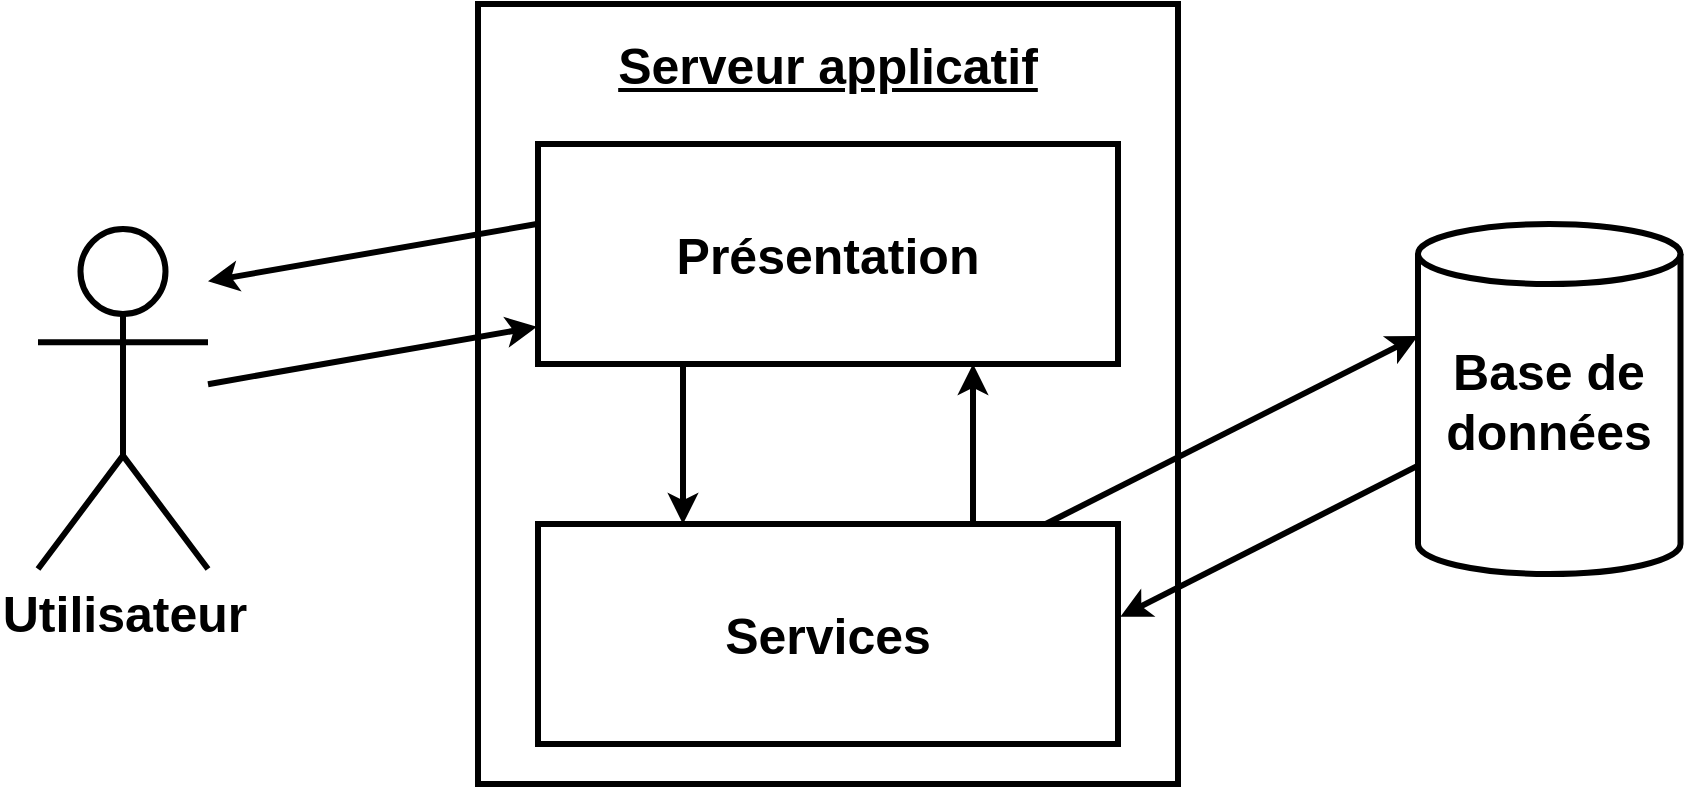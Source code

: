 <mxfile version="13.6.2" type="device"><diagram id="xUvgXcPVJlwOOAR_o3jJ" name="Page-1"><mxGraphModel dx="1185" dy="685" grid="1" gridSize="10" guides="1" tooltips="1" connect="1" arrows="1" fold="1" page="1" pageScale="1" pageWidth="1600" pageHeight="900" math="0" shadow="0"><root><mxCell id="0"/><mxCell id="1" parent="0"/><mxCell id="07txLjOYkn_H7Ov3sICY-1" value="" style="rounded=0;whiteSpace=wrap;html=1;fillColor=none;strokeWidth=3;fontSize=25;" vertex="1" parent="1"><mxGeometry x="440" y="130" width="350" height="390" as="geometry"/></mxCell><mxCell id="07txLjOYkn_H7Ov3sICY-13" style="edgeStyle=none;rounded=0;orthogonalLoop=1;jettySize=auto;html=1;exitX=0.25;exitY=1;exitDx=0;exitDy=0;entryX=0.25;entryY=0;entryDx=0;entryDy=0;fontSize=25;strokeWidth=3;" edge="1" parent="1" source="07txLjOYkn_H7Ov3sICY-2" target="07txLjOYkn_H7Ov3sICY-3"><mxGeometry relative="1" as="geometry"/></mxCell><mxCell id="07txLjOYkn_H7Ov3sICY-2" value="&lt;font style=&quot;font-size: 25px;&quot;&gt;&lt;b style=&quot;font-size: 25px;&quot;&gt;Présentation&lt;/b&gt;&lt;/font&gt;" style="rounded=0;whiteSpace=wrap;html=1;strokeWidth=3;fillColor=none;fontSize=25;" vertex="1" parent="1"><mxGeometry x="470" y="200" width="290" height="110" as="geometry"/></mxCell><mxCell id="07txLjOYkn_H7Ov3sICY-10" style="rounded=0;orthogonalLoop=1;jettySize=auto;html=1;entryX=0;entryY=0.32;entryDx=0;entryDy=0;entryPerimeter=0;fontSize=25;strokeWidth=3;" edge="1" parent="1" source="07txLjOYkn_H7Ov3sICY-3" target="07txLjOYkn_H7Ov3sICY-5"><mxGeometry relative="1" as="geometry"/></mxCell><mxCell id="07txLjOYkn_H7Ov3sICY-14" style="edgeStyle=none;rounded=0;orthogonalLoop=1;jettySize=auto;html=1;exitX=0.75;exitY=0;exitDx=0;exitDy=0;entryX=0.75;entryY=1;entryDx=0;entryDy=0;fontSize=25;strokeWidth=3;" edge="1" parent="1" source="07txLjOYkn_H7Ov3sICY-3" target="07txLjOYkn_H7Ov3sICY-2"><mxGeometry relative="1" as="geometry"/></mxCell><mxCell id="07txLjOYkn_H7Ov3sICY-3" value="&lt;font style=&quot;font-size: 25px;&quot;&gt;&lt;b style=&quot;font-size: 25px;&quot;&gt;Services&lt;/b&gt;&lt;/font&gt;" style="rounded=0;whiteSpace=wrap;html=1;strokeWidth=3;fillColor=none;fontSize=25;" vertex="1" parent="1"><mxGeometry x="470" y="390" width="290" height="110" as="geometry"/></mxCell><mxCell id="07txLjOYkn_H7Ov3sICY-11" style="edgeStyle=none;rounded=0;orthogonalLoop=1;jettySize=auto;html=1;entryX=1.004;entryY=0.422;entryDx=0;entryDy=0;entryPerimeter=0;fontSize=25;strokeWidth=3;" edge="1" parent="1" source="07txLjOYkn_H7Ov3sICY-5" target="07txLjOYkn_H7Ov3sICY-3"><mxGeometry relative="1" as="geometry"/></mxCell><mxCell id="07txLjOYkn_H7Ov3sICY-5" value="&lt;font style=&quot;font-size: 25px;&quot;&gt;&lt;b style=&quot;font-size: 25px;&quot;&gt;Base de données&lt;/b&gt;&lt;/font&gt;" style="shape=cylinder2;whiteSpace=wrap;html=1;boundedLbl=1;backgroundOutline=1;size=15;strokeWidth=3;fillColor=none;fontSize=25;" vertex="1" parent="1"><mxGeometry x="910" y="240" width="131.25" height="175" as="geometry"/></mxCell><mxCell id="07txLjOYkn_H7Ov3sICY-8" style="rounded=0;orthogonalLoop=1;jettySize=auto;html=1;entryX=-0.002;entryY=0.831;entryDx=0;entryDy=0;entryPerimeter=0;fontSize=25;strokeWidth=3;" edge="1" parent="1" source="07txLjOYkn_H7Ov3sICY-6" target="07txLjOYkn_H7Ov3sICY-2"><mxGeometry relative="1" as="geometry"/></mxCell><mxCell id="07txLjOYkn_H7Ov3sICY-6" value="&lt;font style=&quot;font-size: 25px;&quot;&gt;&lt;b style=&quot;font-size: 25px;&quot;&gt;Utilisateur&lt;/b&gt;&lt;/font&gt;" style="shape=umlActor;verticalLabelPosition=bottom;verticalAlign=top;html=1;outlineConnect=0;strokeWidth=3;fillColor=none;fontSize=25;" vertex="1" parent="1"><mxGeometry x="220" y="242.5" width="85" height="170" as="geometry"/></mxCell><mxCell id="07txLjOYkn_H7Ov3sICY-17" style="rounded=0;orthogonalLoop=1;jettySize=auto;html=1;entryX=-0.002;entryY=0.831;entryDx=0;entryDy=0;entryPerimeter=0;fontSize=25;strokeWidth=3;" edge="1" parent="1"><mxGeometry relative="1" as="geometry"><mxPoint x="469.42" y="240.0" as="sourcePoint"/><mxPoint x="305" y="268.677" as="targetPoint"/></mxGeometry></mxCell><mxCell id="07txLjOYkn_H7Ov3sICY-18" value="&lt;b&gt;&lt;u&gt;Serveur applicatif&lt;/u&gt;&lt;/b&gt;" style="text;html=1;strokeColor=none;fillColor=none;align=center;verticalAlign=middle;whiteSpace=wrap;rounded=0;fontSize=25;" vertex="1" parent="1"><mxGeometry x="495" y="150" width="240" height="20" as="geometry"/></mxCell></root></mxGraphModel></diagram></mxfile>